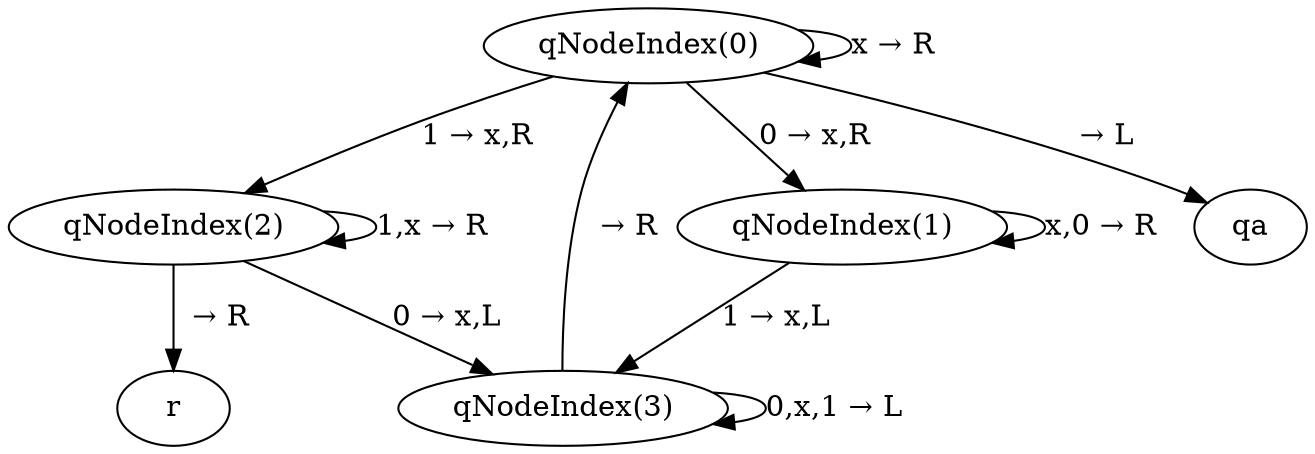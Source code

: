 digraph {
    0 [ label = "qNodeIndex(0)" ]
    1 [ label = "qNodeIndex(1)" ]
    2 [ label = "qNodeIndex(2)" ]
    3 [ label = "qNodeIndex(3)" ]
    4 [ label = "qa" ]
    5 [ label = "r" ]
    0 -> 0 [ label = "x → R" ]
    0 -> 4 [ label = "  → L" ]
    0 -> 1 [ label = "0 → x,R" ]
    0 -> 2 [ label = "1 → x,R" ]
    1 -> 1 [ label = "x,0 → R" ]
    1 -> 3 [ label = "1 → x,L" ]
    2 -> 2 [ label = "1,x → R" ]
    2 -> 3 [ label = "0 → x,L" ]
    2 -> 5 [ label = "  → R" ]
    3 -> 3 [ label = "0,x,1 → L" ]
    3 -> 0 [ label = "  → R" ]
}
